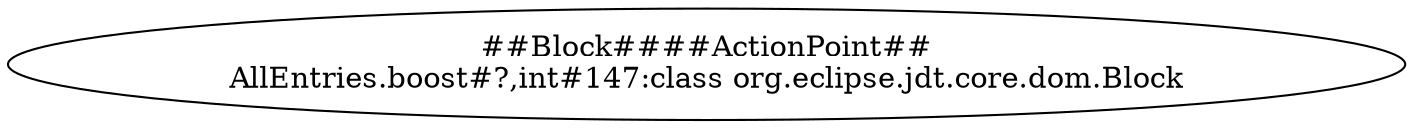 digraph "Pattern" {
0 [label="##Block####ActionPoint##\nAllEntries.boost#?,int#147:class org.eclipse.jdt.core.dom.Block" shape=ellipse]
}